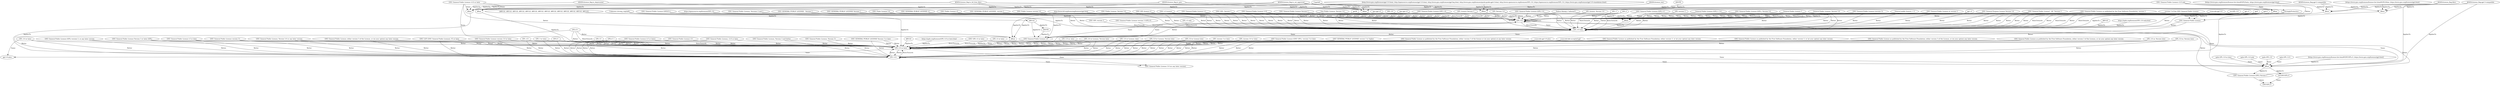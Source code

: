 digraph {
    3 [ label = "$DATA:license_flag:is_osi_approved" ]
    13 [ label = "$DATA:license_flag:is_fsf_free_libre" ]
    29 [ label = "$DATA:license_flag:is_deprecated" ]
    30 [ label = "$DATA:license_flag:is_gnu" ]
    31 [ label = "Copyleft" ]
    688 [ label = "GPL-3.0" ]
    689 [ label = "$Raw" ]
    690 [ label = "GNU General Public License v3.0 only" ]
    691 [ label = "GPL-3.0+" ]
    692 [ label = "$Raw" ]
    693 [ label = "GNU General Public License v3.0 or later" ]
    694 [ label = "GPL-3.0-only" ]
    695 [ label = "$Raw" ]
    696 [ label = "GPL-3.0-or-later" ]
    697 [ label = "$Raw" ]
    1519 [ label = "gnu gpl v2" ]
    1520 [ label = "gnu gpl v3" ]
    1522 [ label = "gpl v3" ]
    1524 [ label = "gpl3" ]
    1526 [ label = "gplv3" ]
    5844 [ label = "GPL 3.0" ]
    5845 [ label = "GNU General Public License 3.0" ]
    5846 [ label = "$Raw" ]
    5847 [ label = "[http://www.gnu.org/licenses/gpl-3.0.html, http://opensource.org/licenses/gpl-3.0.html, http://www.gnu.org/licenses/gpl-faq.html, http://www.gnu.org/licenses/quick-guide-gplv3.html, http://www.opensource.org/licenses/GPL-3.0, https://opensource.org/licenses/GPL-3.0, https://www.gnu.org/licenses/gpl-3.0-standalone.html]" ]
    5848 [ label = "$DATA:license_text" ]
    5849 [ label = "$NOTE" ]
    5899 [ label = "gpl-3.0-plus" ]
    5900 [ label = "GPL 3.0 or later" ]
    13137 [ label = "$RULE" ]
    13138 [ label = "$RULE" ]
    13257 [ label = "https://spdx.org/licenses/GPL-3.0-only.html" ]
    13258 [ label = "https://spdx.org/licenses/GPL-3.0-or-later.html" ]
    13259 [ label = "GNU General Public License" ]
    13263 [ label = "StronglyProtective" ]
    13502 [ label = "$NOTE" ]
    13503 [ label = "$RULE" ]
    13504 [ label = "[$RULE, $RULE, $RULE, $RULE, $RULE, $RULE, $RULE, $RULE, $RULE, $RULE, $RULE, $RULE, $RULE, $RULE]" ]
    13551 [ label = "Unknown (strong_copyleft)" ]
    13618 [ label = "https://opensource.org/licenses/GPL-3.0" ]
    13847 [ label = "GNU GPL version 3" ]
    13848 [ label = "GNU General Public License version 3 (GPLv3)" ]
    13849 [ label = "GPL 3" ]
    13850 [ label = "GPL v3 only" ]
    13851 [ label = "GPL-3" ]
    13853 [ label = "GNU GPL v3 or later" ]
    13854 [ label = "GPL v3 or later" ]
    13855 [ label = "GPL-3+" ]
    13856 [ label = "GPLv3+" ]
    14332 [ label = "GNU General Public License 3.0 (or any later version)" ]
    14333 [ label = "GNU GENERAL PUBLIC LICENSE version 3 or higher" ]
    14334 [ label = "GNU General Public License (GPL) version 3, or any later version" ]
    14335 [ label = "GNU General Public License Version 3 or later (GPL)" ]
    14336 [ label = "GNU General Public License v3 or later" ]
    14337 [ label = "GNU General Public License version 3+" ]
    14338 [ label = "GNU General Public License, Version 3.0 or any later version" ]
    14339 [ label = "GNU General Public License; either version 3 of the License, or (at your option) any later version" ]
    14340 [ label = "GNU LGP (GNU General Public License), V3 or later" ]
    14341 [ label = "GNU General Public License version 3.0 or later" ]
    14342 [ label = "GPL v3+" ]
    14343 [ label = "GPL 3 or later" ]
    14344 [ label = "GPL3+" ]
    14345 [ label = "GPLv3 +" ]
    14346 [ label = "GNU General Public License (v3 or later)" ]
    14347 [ label = "GNU General Public License v3+" ]
    14348 [ label = "GNU General Public License, v3.0 or later" ]
    14349 [ label = "GNU General Public License, Version 3 and better" ]
    14350 [ label = "GNU General Public License, Version 3+" ]
    14351 [ label = "GNU GENERAL PUBLIC LICENSE Version 3 or later" ]
    14352 [ label = "GNU General Public License as published by the Free Software Foundation; either version 3, or (at your option) any later version" ]
    14353 [ label = "GNU General Public License as published by the Free Software Foundation, either version 3, or (at your option) any later version" ]
    14354 [ label = "GNU General Public License as published by the Free Software Foundation; either version 3 of the License, or (at your option) any later version" ]
    14355 [ label = "GNU General Public License as published by the Free Software Foundation, either version 3 of the License, or (at your option) any later version" ]
    14356 [ label = "GPL 3.0 or, Version later" ]
    14357 [ label = "GPL-3.0-or, Version later" ]
    14358 [ label = "GPL-3.0-or, later" ]
    14359 [ label = "GPL 3.0 or License, Version later" ]
    14360 [ label = "GPL 3.0 or License, later" ]
    14361 [ label = "GPL-3.0-or License, Version later" ]
    14362 [ label = "GPL-3.0-or License later" ]
    14363 [ label = "GPL version 3 or later" ]
    14364 [ label = "GPL version 3.0 or later" ]
    14365 [ label = "GNU General Public License (GNU GPL), version 3 or later" ]
    14366 [ label = "GNU General Public License as published by the Free Software Foundation; either version 3 of the license or (at your option) at any later version" ]
    14367 [ label = "scancode:gpl-3.0-plus" ]
    14368 [ label = "scancode:kde-accepted-gpl" ]
    14369 [ label = "GNU General Public License (GPLV3+)" ]
    14370 [ label = "GNU General Public License, Versions 2 and 3" ]
    14371 [ label = "GNU GENERAL PUBLIC LICENSE - Version 3" ]
    14372 [ label = "GNU GENERAL PUBLIC LICENSE Version 3" ]
    14373 [ label = "GNU GENERAL PUBLIC LICENSE v3" ]
    14374 [ label = "GNU GENERAL PUBLIC LICENSE, version 3" ]
    14375 [ label = "GNU GPL license v3" ]
    14376 [ label = "GNU GPL, Version 3" ]
    14377 [ label = "GNU General Public Licence Version 3" ]
    14378 [ label = "GNU General Public License (GPL v.3)" ]
    14379 [ label = "GNU General Public License (GPL) 3.0" ]
    14380 [ label = "GNU General Public License (GPL) Version 3" ]
    14381 [ label = "GNU General Public License (GPL) v3" ]
    14382 [ label = "GNU General Public License (GPL), Version 3.0" ]
    14383 [ label = "GNU General Public License (version 3)" ]
    14384 [ label = "GNU General Public License at version 3" ]
    14385 [ label = "GNU General Purpose License Version 3.0" ]
    14386 [ label = "GNU Pubic License 3.0" ]
    14387 [ label = "GNU Public License v3" ]
    14388 [ label = "GNU Public License version 3.0" ]
    14389 [ label = "GNU Public License, Version 3.0" ]
    14390 [ label = "GNU v3 License" ]
    14391 [ label = "GNU General Public License v.3" ]
    14392 [ label = "GNU General Public License v3.0" ]
    14393 [ label = "Gnu Public Licence, Version 3.0" ]
    14394 [ label = "gpl30" ]
    14395 [ label = "GPL Licence Version 3" ]
    14396 [ label = "GPL Version 3.0" ]
    14397 [ label = "GPL license, Version 3.0" ]
    14398 [ label = "GPL version 3" ]
    14399 [ label = "General Public License (GPL) v 3.0" ]
    14400 [ label = "General Public License 3" ]
    14401 [ label = "General Public License, Version 3.0" ]
    14402 [ label = "General public licence, v 3" ]
    14403 [ label = "gpl_v3" ]
    14404 [ label = "GNU General Public License\" .SS \"Version 3" ]
    14405 [ label = "GNU General Public License as published by the Free Software Foundation; version 3" ]
    14406 [ label = "version 3 of the GNU General Public License" ]
    14407 [ label = "scancode:gpl-3.0" ]
    14408 [ label = "osi:GPL-3.0" ]
    14654 [ label = "Fedora Rating: [\"allowed\"]" ]
    15102 [ label = "$Raw" ]
    15103 [ label = "http://www.fsf.org/licensing/licenses/gpl.html" ]
    15116 [ label = "$Raw" ]
    16085 [ label = "$DATA:license_flag:libre" ]
    16105 [ label = "$DATA:license_flag:gpl-2-compatible" ]
    16106 [ label = "$DATA:license_flag:gpl-3-compatible" ]
    16294 [ label = "$Raw" ]
    16295 [ label = "[https://www.gnu.org/licenses/license-list.html#GPLFonts, https://www.gnu.org/licenses/gpl.html]" ]
    16358 [ label = "GNUGPLv3" ]
    16359 [ label = "fsf:GNUGPLv3" ]
    16360 [ label = "$Raw" ]
    16361 [ label = "spdx:GPL-3.0-or-later" ]
    16362 [ label = "spdx:GPL-3.0-only" ]
    16363 [ label = "spdx:GPL-3.0" ]
    16364 [ label = "spdx:GPL-3.0+" ]
    16365 [ label = "[https://www.gnu.org/licenses/license-list.html#GNUGPLv3, https://www.gnu.org/licenses/gpl.html]" ]
    16843 [ label = "$Raw" ]
    16844 [ label = "[https://www.gnu.org/licenses/license-list.html#GPLOther, https://www.gnu.org/licenses/gpl.html]" ]
    689 -> 688 [ label = "AppliesTo" ]
    690 -> 689 [ label = "Same" ]
    29 -> 689 [ label = "AppliesTo" ]
    13 -> 689 [ label = "AppliesTo" ]
    30 -> 689 [ label = "AppliesTo" ]
    3 -> 689 [ label = "AppliesTo" ]
    31 -> 689 [ label = "AppliesTo" ]
    692 -> 691 [ label = "AppliesTo" ]
    693 -> 692 [ label = "Same" ]
    29 -> 692 [ label = "AppliesTo" ]
    13 -> 692 [ label = "AppliesTo" ]
    30 -> 692 [ label = "AppliesTo" ]
    3 -> 692 [ label = "AppliesTo" ]
    31 -> 692 [ label = "AppliesTo" ]
    695 -> 694 [ label = "AppliesTo" ]
    690 -> 695 [ label = "Same" ]
    13 -> 695 [ label = "AppliesTo" ]
    30 -> 695 [ label = "AppliesTo" ]
    3 -> 695 [ label = "AppliesTo" ]
    31 -> 695 [ label = "AppliesTo" ]
    697 -> 696 [ label = "AppliesTo" ]
    693 -> 697 [ label = "Same" ]
    13 -> 697 [ label = "AppliesTo" ]
    30 -> 697 [ label = "AppliesTo" ]
    3 -> 697 [ label = "AppliesTo" ]
    31 -> 697 [ label = "AppliesTo" ]
    1519 -> 688 [ label = "HintsTowards" ]
    1520 -> 688 [ label = "HintsTowards" ]
    1522 -> 688 [ label = "HintsTowards" ]
    688 -> 688 [ label = "HintsTowards" ]
    1524 -> 688 [ label = "HintsTowards" ]
    1526 -> 688 [ label = "HintsTowards" ]
    694 -> 688 [ label = "Same" ]
    5844 -> 688 [ label = "Same" ]
    5845 -> 688 [ label = "Same" ]
    688 -> 688 [ label = "Same" ]
    5846 -> 688 [ label = "AppliesTo" ]
    31 -> 5846 [ label = "AppliesTo" ]
    5847 -> 5846 [ label = "AppliesTo" ]
    3 -> 5846 [ label = "AppliesTo" ]
    5848 -> 5846 [ label = "AppliesTo" ]
    5849 -> 5846 [ label = "AppliesTo" ]
    696 -> 5899 [ label = "Same" ]
    5900 -> 5899 [ label = "Same" ]
    13137 -> 694 [ label = "AppliesTo" ]
    13138 -> 696 [ label = "AppliesTo" ]
    690 -> 694 [ label = "Same" ]
    13257 -> 694 [ label = "AppliesTo" ]
    693 -> 696 [ label = "Same" ]
    13258 -> 696 [ label = "AppliesTo" ]
    13259 -> 694 [ label = "Better" ]
    13259 -> 696 [ label = "Better" ]
    13263 -> 13259 [ label = "AppliesTo" ]
    31 -> 13263 [ label = "AppliesTo" ]
    5845 -> 694 [ label = "Same" ]
    5845 -> 696 [ label = "Same" ]
    13502 -> 5845 [ label = "AppliesTo" ]
    13503 -> 5845 [ label = "AppliesTo" ]
    13503 -> 13502 [ label = "AppliesTo" ]
    13504 -> 13503 [ label = "AppliesTo" ]
    13263 -> 688 [ label = "AppliesTo" ]
    13263 -> 691 [ label = "AppliesTo" ]
    13551 -> 688 [ label = "AppliesTo" ]
    13551 -> 694 [ label = "AppliesTo" ]
    13551 -> 696 [ label = "AppliesTo" ]
    13618 -> 688 [ label = "AppliesTo" ]
    13618 -> 5845 [ label = "AppliesTo" ]
    13847 -> 694 [ label = "HintsTowards" ]
    13848 -> 694 [ label = "HintsTowards" ]
    13849 -> 694 [ label = "HintsTowards" ]
    1522 -> 694 [ label = "HintsTowards" ]
    13850 -> 694 [ label = "HintsTowards" ]
    13851 -> 694 [ label = "HintsTowards" ]
    688 -> 694 [ label = "HintsTowards" ]
    694 -> 694 [ label = "HintsTowards" ]
    1524 -> 694 [ label = "HintsTowards" ]
    1526 -> 694 [ label = "HintsTowards" ]
    13853 -> 696 [ label = "HintsTowards" ]
    13854 -> 696 [ label = "HintsTowards" ]
    13855 -> 696 [ label = "HintsTowards" ]
    691 -> 696 [ label = "HintsTowards" ]
    696 -> 696 [ label = "HintsTowards" ]
    13856 -> 696 [ label = "HintsTowards" ]
    691 -> 14332 [ label = "Same" ]
    696 -> 14332 [ label = "Same" ]
    14333 -> 691 [ label = "Better" ]
    14333 -> 696 [ label = "Better" ]
    14334 -> 691 [ label = "Better" ]
    14334 -> 696 [ label = "Better" ]
    14335 -> 691 [ label = "Better" ]
    14335 -> 696 [ label = "Better" ]
    14336 -> 691 [ label = "Better" ]
    14336 -> 696 [ label = "Better" ]
    14337 -> 691 [ label = "Better" ]
    14337 -> 696 [ label = "Better" ]
    14338 -> 691 [ label = "Better" ]
    14338 -> 696 [ label = "Better" ]
    14339 -> 691 [ label = "Better" ]
    14339 -> 696 [ label = "Better" ]
    14340 -> 691 [ label = "Better" ]
    14340 -> 696 [ label = "Better" ]
    14341 -> 691 [ label = "Better" ]
    14341 -> 696 [ label = "Better" ]
    691 -> 691 [ label = "Better" ]
    691 -> 696 [ label = "Better" ]
    13855 -> 691 [ label = "Better" ]
    13855 -> 696 [ label = "Better" ]
    14342 -> 691 [ label = "Better" ]
    14342 -> 696 [ label = "Better" ]
    14343 -> 691 [ label = "Better" ]
    14343 -> 696 [ label = "Better" ]
    14344 -> 691 [ label = "Better" ]
    14344 -> 696 [ label = "Better" ]
    14345 -> 691 [ label = "Better" ]
    14345 -> 696 [ label = "Better" ]
    13856 -> 691 [ label = "Better" ]
    13856 -> 696 [ label = "Better" ]
    696 -> 691 [ label = "Better" ]
    696 -> 696 [ label = "Better" ]
    14346 -> 691 [ label = "Better" ]
    14346 -> 696 [ label = "Better" ]
    14347 -> 691 [ label = "Better" ]
    14347 -> 696 [ label = "Better" ]
    14348 -> 691 [ label = "Better" ]
    14348 -> 696 [ label = "Better" ]
    14349 -> 691 [ label = "Better" ]
    14349 -> 696 [ label = "Better" ]
    14350 -> 691 [ label = "Better" ]
    14350 -> 696 [ label = "Better" ]
    14351 -> 691 [ label = "Better" ]
    14351 -> 696 [ label = "Better" ]
    14352 -> 691 [ label = "Better" ]
    14352 -> 696 [ label = "Better" ]
    14353 -> 691 [ label = "Better" ]
    14353 -> 696 [ label = "Better" ]
    14354 -> 691 [ label = "Better" ]
    14354 -> 696 [ label = "Better" ]
    14355 -> 691 [ label = "Better" ]
    14355 -> 696 [ label = "Better" ]
    14356 -> 691 [ label = "Better" ]
    14356 -> 696 [ label = "Better" ]
    5900 -> 691 [ label = "Better" ]
    5900 -> 696 [ label = "Better" ]
    14357 -> 691 [ label = "Better" ]
    14357 -> 696 [ label = "Better" ]
    14358 -> 691 [ label = "Better" ]
    14358 -> 696 [ label = "Better" ]
    14359 -> 691 [ label = "Better" ]
    14359 -> 696 [ label = "Better" ]
    14360 -> 691 [ label = "Better" ]
    14360 -> 696 [ label = "Better" ]
    14361 -> 691 [ label = "Better" ]
    14361 -> 696 [ label = "Better" ]
    14362 -> 691 [ label = "Better" ]
    14362 -> 696 [ label = "Better" ]
    14363 -> 691 [ label = "Better" ]
    14363 -> 696 [ label = "Better" ]
    14364 -> 691 [ label = "Better" ]
    14364 -> 696 [ label = "Better" ]
    14365 -> 691 [ label = "Better" ]
    14365 -> 696 [ label = "Better" ]
    14366 -> 691 [ label = "Better" ]
    14366 -> 696 [ label = "Better" ]
    14367 -> 691 [ label = "Better" ]
    14367 -> 696 [ label = "Better" ]
    14368 -> 691 [ label = "Better" ]
    14368 -> 696 [ label = "Better" ]
    688 -> 5845 [ label = "Same" ]
    694 -> 5845 [ label = "Same" ]
    14369 -> 688 [ label = "Better" ]
    14369 -> 694 [ label = "Better" ]
    14370 -> 688 [ label = "Better" ]
    14370 -> 694 [ label = "Better" ]
    14371 -> 688 [ label = "Better" ]
    14371 -> 694 [ label = "Better" ]
    5845 -> 688 [ label = "Better" ]
    5845 -> 694 [ label = "Better" ]
    14372 -> 688 [ label = "Better" ]
    14372 -> 694 [ label = "Better" ]
    14373 -> 688 [ label = "Better" ]
    14373 -> 694 [ label = "Better" ]
    14374 -> 688 [ label = "Better" ]
    14374 -> 694 [ label = "Better" ]
    14375 -> 688 [ label = "Better" ]
    14375 -> 694 [ label = "Better" ]
    14376 -> 688 [ label = "Better" ]
    14376 -> 694 [ label = "Better" ]
    14377 -> 688 [ label = "Better" ]
    14377 -> 694 [ label = "Better" ]
    14378 -> 688 [ label = "Better" ]
    14378 -> 694 [ label = "Better" ]
    14379 -> 688 [ label = "Better" ]
    14379 -> 694 [ label = "Better" ]
    14380 -> 688 [ label = "Better" ]
    14380 -> 694 [ label = "Better" ]
    14381 -> 688 [ label = "Better" ]
    14381 -> 694 [ label = "Better" ]
    14382 -> 688 [ label = "Better" ]
    14382 -> 694 [ label = "Better" ]
    14383 -> 688 [ label = "Better" ]
    14383 -> 694 [ label = "Better" ]
    14384 -> 688 [ label = "Better" ]
    14384 -> 694 [ label = "Better" ]
    14385 -> 688 [ label = "Better" ]
    14385 -> 694 [ label = "Better" ]
    1520 -> 688 [ label = "Better" ]
    1520 -> 694 [ label = "Better" ]
    14386 -> 688 [ label = "Better" ]
    14386 -> 694 [ label = "Better" ]
    14387 -> 688 [ label = "Better" ]
    14387 -> 694 [ label = "Better" ]
    14388 -> 688 [ label = "Better" ]
    14388 -> 694 [ label = "Better" ]
    14389 -> 688 [ label = "Better" ]
    14389 -> 694 [ label = "Better" ]
    14390 -> 688 [ label = "Better" ]
    14390 -> 694 [ label = "Better" ]
    14391 -> 688 [ label = "Better" ]
    14391 -> 694 [ label = "Better" ]
    14392 -> 688 [ label = "Better" ]
    14392 -> 694 [ label = "Better" ]
    14393 -> 688 [ label = "Better" ]
    14393 -> 694 [ label = "Better" ]
    1522 -> 688 [ label = "Better" ]
    1522 -> 694 [ label = "Better" ]
    1526 -> 688 [ label = "Better" ]
    1526 -> 694 [ label = "Better" ]
    14394 -> 688 [ label = "Better" ]
    14394 -> 694 [ label = "Better" ]
    13849 -> 688 [ label = "Better" ]
    13849 -> 694 [ label = "Better" ]
    14395 -> 688 [ label = "Better" ]
    14395 -> 694 [ label = "Better" ]
    14396 -> 688 [ label = "Better" ]
    14396 -> 694 [ label = "Better" ]
    14397 -> 688 [ label = "Better" ]
    14397 -> 694 [ label = "Better" ]
    14398 -> 688 [ label = "Better" ]
    14398 -> 694 [ label = "Better" ]
    13851 -> 688 [ label = "Better" ]
    13851 -> 694 [ label = "Better" ]
    1524 -> 688 [ label = "Better" ]
    1524 -> 694 [ label = "Better" ]
    14399 -> 688 [ label = "Better" ]
    14399 -> 694 [ label = "Better" ]
    14400 -> 688 [ label = "Better" ]
    14400 -> 694 [ label = "Better" ]
    14401 -> 688 [ label = "Better" ]
    14401 -> 694 [ label = "Better" ]
    14402 -> 688 [ label = "Better" ]
    14402 -> 694 [ label = "Better" ]
    14403 -> 688 [ label = "Better" ]
    14403 -> 694 [ label = "Better" ]
    14404 -> 688 [ label = "Better" ]
    14404 -> 694 [ label = "Better" ]
    14405 -> 688 [ label = "Better" ]
    14405 -> 694 [ label = "Better" ]
    14406 -> 688 [ label = "Better" ]
    14406 -> 694 [ label = "Better" ]
    14407 -> 688 [ label = "Better" ]
    14407 -> 694 [ label = "Better" ]
    14408 -> 688 [ label = "Better" ]
    14408 -> 694 [ label = "Better" ]
    15102 -> 694 [ label = "AppliesTo" ]
    690 -> 15102 [ label = "Better" ]
    1526 -> 15102 [ label = "Better" ]
    14654 -> 15102 [ label = "AppliesTo" ]
    15103 -> 15102 [ label = "AppliesTo" ]
    15116 -> 696 [ label = "AppliesTo" ]
    693 -> 15116 [ label = "Better" ]
    13856 -> 15116 [ label = "Better" ]
    14654 -> 15116 [ label = "AppliesTo" ]
    15103 -> 15116 [ label = "AppliesTo" ]
    16294 -> 13259 [ label = "AppliesTo" ]
    16105 -> 16294 [ label = "AppliesTo" ]
    16106 -> 16294 [ label = "AppliesTo" ]
    16085 -> 16294 [ label = "AppliesTo" ]
    16295 -> 16294 [ label = "AppliesTo" ]
    16359 -> 16358 [ label = "Same" ]
    14380 -> 16358 [ label = "Same" ]
    16360 -> 16359 [ label = "AppliesTo" ]
    16360 -> 14380 [ label = "AppliesTo" ]
    696 -> 16360 [ label = "Same" ]
    16361 -> 16360 [ label = "Same" ]
    694 -> 16360 [ label = "Same" ]
    16362 -> 16360 [ label = "Same" ]
    688 -> 16360 [ label = "Same" ]
    16363 -> 16360 [ label = "Same" ]
    691 -> 16360 [ label = "Same" ]
    16364 -> 16360 [ label = "Same" ]
    16106 -> 16360 [ label = "AppliesTo" ]
    16085 -> 16360 [ label = "AppliesTo" ]
    16365 -> 16360 [ label = "AppliesTo" ]
    16843 -> 13259 [ label = "AppliesTo" ]
    16105 -> 16843 [ label = "AppliesTo" ]
    16106 -> 16843 [ label = "AppliesTo" ]
    16085 -> 16843 [ label = "AppliesTo" ]
    16844 -> 16843 [ label = "AppliesTo" ]
}
